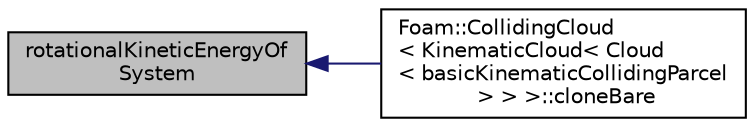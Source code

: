 digraph "rotationalKineticEnergyOfSystem"
{
  bgcolor="transparent";
  edge [fontname="Helvetica",fontsize="10",labelfontname="Helvetica",labelfontsize="10"];
  node [fontname="Helvetica",fontsize="10",shape=record];
  rankdir="LR";
  Node35 [label="rotationalKineticEnergyOf\lSystem",height=0.2,width=0.4,color="black", fillcolor="grey75", style="filled", fontcolor="black"];
  Node35 -> Node36 [dir="back",color="midnightblue",fontsize="10",style="solid",fontname="Helvetica"];
  Node36 [label="Foam::CollidingCloud\l\< KinematicCloud\< Cloud\l\< basicKinematicCollidingParcel\l \> \> \>::cloneBare",height=0.2,width=0.4,color="black",URL="$a24885.html#a519c85b79b984c70934c244a934588ca",tooltip="Construct and return bare clone based on (this) with new name. "];
}

